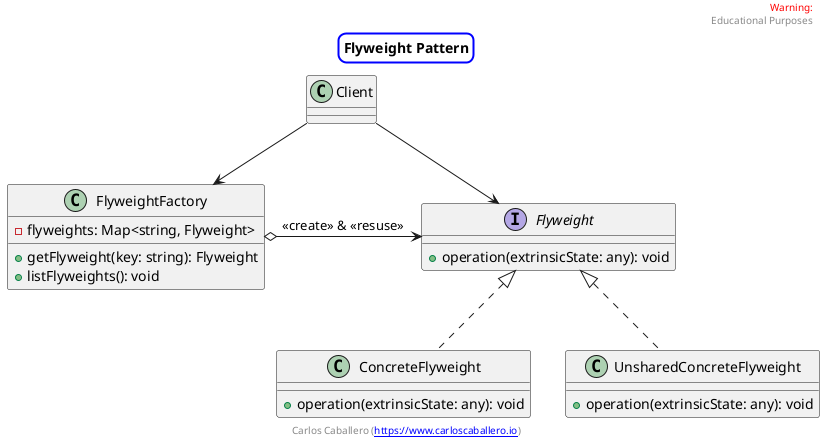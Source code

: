 @startuml


skinparam titleBorderRoundCorner 15
skinparam titleBorderThickness 2
skinparam titleBorderColor blue


header
<font color=red>Warning:</font>
Educational Purposes
endheader

center footer Carlos Caballero ([[https://www.carloscaballero.io https://www.carloscaballero.io]])


title Flyweight Pattern

interface Flyweight {
    + operation(extrinsicState: any): void
}

class ConcreteFlyweight  {
    + operation(extrinsicState: any): void
}

class UnsharedConcreteFlyweight  {
    + operation(extrinsicState: any): void
}

class FlyweightFactory {
    - flyweights: Map<string, Flyweight> 
    + getFlyweight(key: string): Flyweight
    + listFlyweights(): void
}

Flyweight <|.. ConcreteFlyweight
Flyweight <|.. UnsharedConcreteFlyweight
FlyweightFactory o-> Flyweight : "<<create>> & <<resuse>>"
Client --> FlyweightFactory
Client -> Flyweight


@enduml
